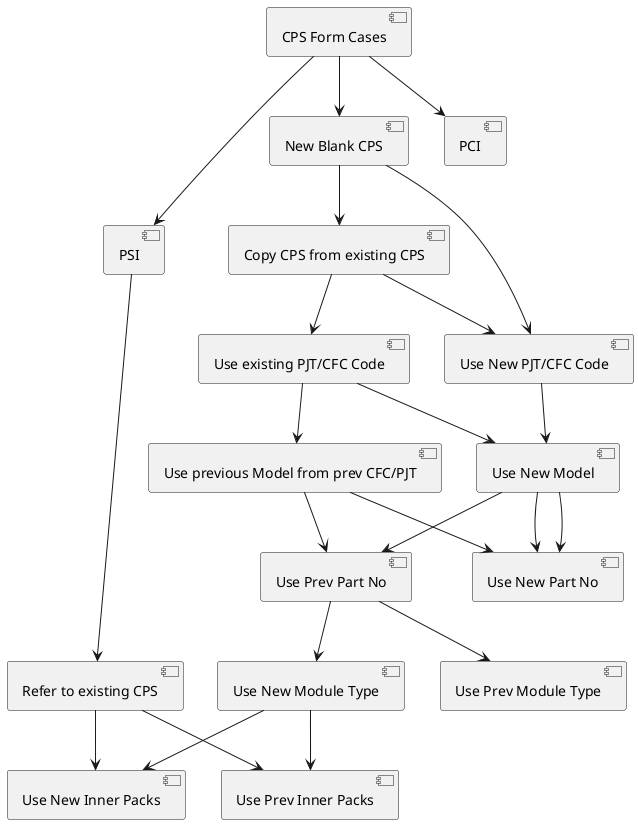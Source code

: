 @startuml
' Use spring layout for freeform/mindmap style layout spring

' Define main case
[CPS Form Cases] --> [New Blank CPS]
[CPS Form Cases] --> [PCI]
[CPS Form Cases] --> [PSI]
[New Blank CPS] --> [Copy CPS from existing CPS]

[New Blank CPS] --> [Use New PJT/CFC Code] 
'[PCI] --> [Refer to existing CPS]
[PSI] --> [Refer to existing CPS]
[Refer to existing CPS] --> [Use New Inner Packs]
[Refer to existing CPS] --> [Use Prev Inner Packs]

' Branch: Use existing PJT/CFC Code
[Copy CPS from existing CPS] --> [Use existing PJT/CFC Code]

[Use existing PJT/CFC Code] --> [Use previous Model from prev CFC/PJT]
[Use previous Model from prev CFC/PJT] --> [Use Prev Part No]
[Use previous Model from prev CFC/PJT] --> [Use New Part No]

' Branch from Prev Part No
[Use Prev Part No] --> [Use Prev Module Type]
[Use Prev Part No] --> [Use New Module Type]
[Use New Module Type] --> [Use Prev Inner Packs]
[Use New Module Type] --> [Use New Inner Packs]

' Branch: Use New Model under existing PJT
[Use existing PJT/CFC Code] --> [Use New Model]
[Use New Model] --> [Use Prev Part No]
[Use New Model] --> [Use New Part No]

' Branch: Replace PJT/CFC Code
[Copy CPS from existing CPS] --> [Use New PJT/CFC Code]
[Use New PJT/CFC Code] --> [Use New Model]
[Use New Model] --> [Use New Part No]

@enduml
